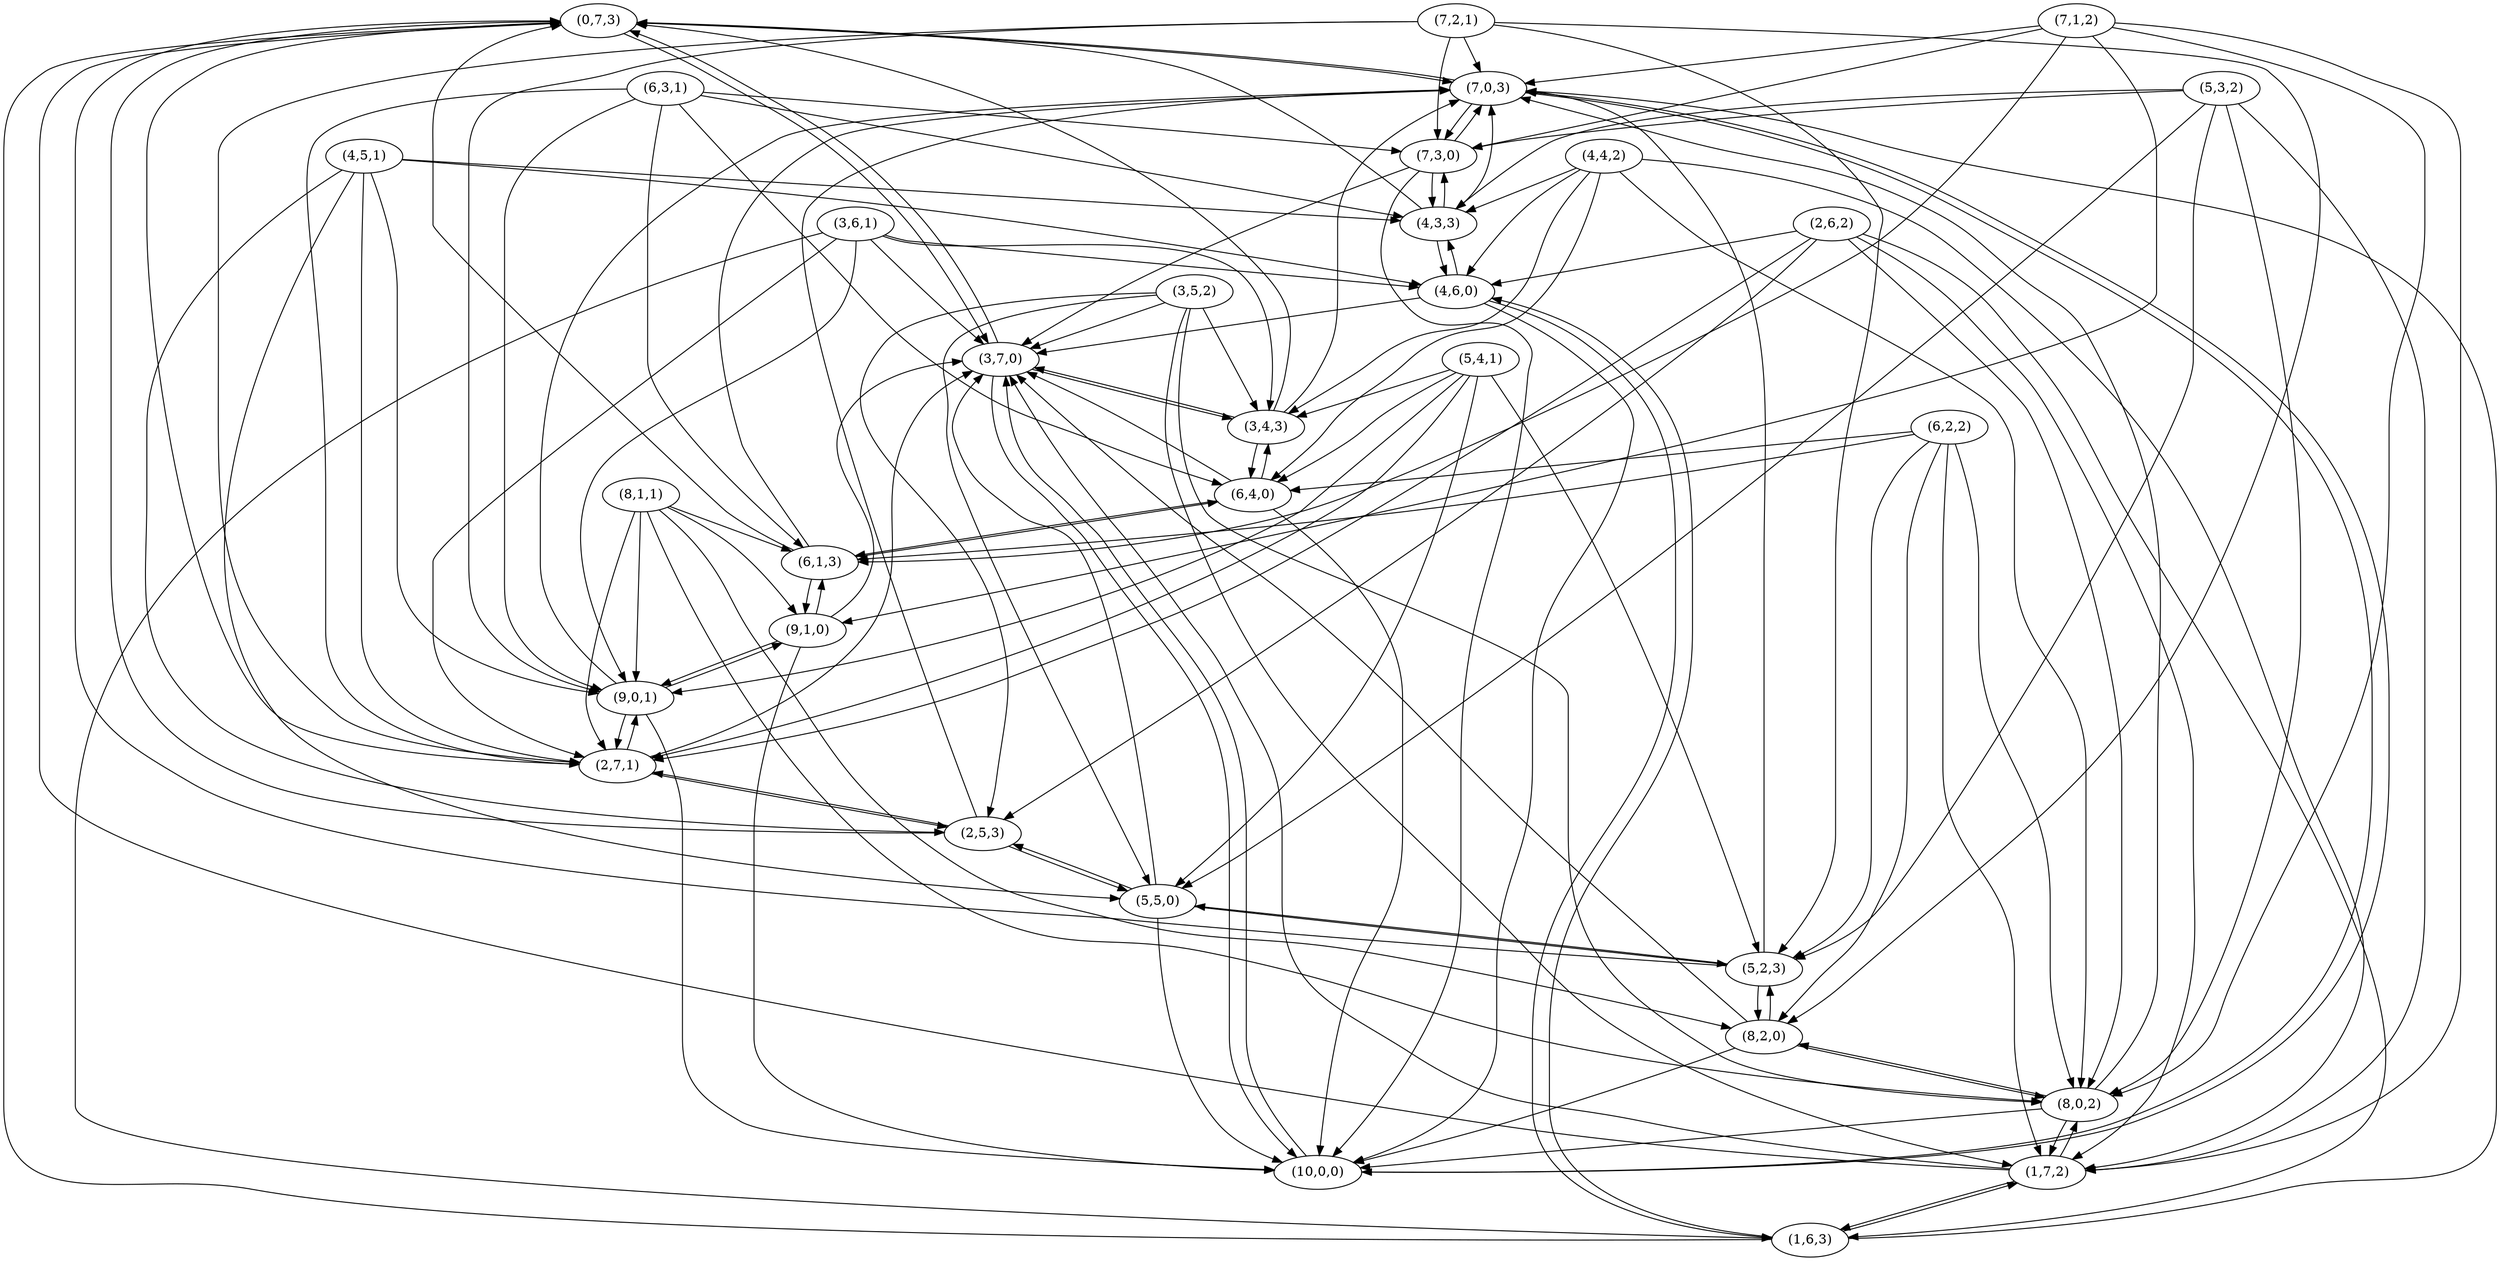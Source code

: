 digraph {
"(0,7,3)"->"(7,0,3)"
"(0,7,3)"->"(3,7,0)"
"(1,6,3)"->"(0,7,3)"
"(1,6,3)"->"(7,0,3)"
"(1,6,3)"->"(4,6,0)"
"(1,6,3)"->"(1,7,2)"
"(1,7,2)"->"(0,7,3)"
"(1,7,2)"->"(8,0,2)"
"(1,7,2)"->"(1,6,3)"
"(1,7,2)"->"(3,7,0)"
"(2,5,3)"->"(0,7,3)"
"(2,5,3)"->"(7,0,3)"
"(2,5,3)"->"(5,5,0)"
"(2,5,3)"->"(2,7,1)"
"(2,6,2)"->"(1,7,2)"
"(2,6,2)"->"(1,6,3)"
"(2,6,2)"->"(8,0,2)"
"(2,6,2)"->"(2,5,3)"
"(2,6,2)"->"(4,6,0)"
"(2,6,2)"->"(2,7,1)"
"(2,7,1)"->"(0,7,3)"
"(2,7,1)"->"(9,0,1)"
"(2,7,1)"->"(2,5,3)"
"(2,7,1)"->"(3,7,0)"
"(3,4,3)"->"(0,7,3)"
"(3,4,3)"->"(7,0,3)"
"(3,4,3)"->"(6,4,0)"
"(3,4,3)"->"(3,7,0)"
"(3,5,2)"->"(1,7,2)"
"(3,5,2)"->"(2,5,3)"
"(3,5,2)"->"(8,0,2)"
"(3,5,2)"->"(3,4,3)"
"(3,5,2)"->"(5,5,0)"
"(3,5,2)"->"(3,7,0)"
"(3,6,1)"->"(2,7,1)"
"(3,6,1)"->"(1,6,3)"
"(3,6,1)"->"(9,0,1)"
"(3,6,1)"->"(3,4,3)"
"(3,6,1)"->"(4,6,0)"
"(3,6,1)"->"(3,7,0)"
"(3,7,0)"->"(0,7,3)"
"(3,7,0)"->"(10,0,0)"
"(3,7,0)"->"(3,4,3)"
"(4,3,3)"->"(0,7,3)"
"(4,3,3)"->"(7,0,3)"
"(4,3,3)"->"(7,3,0)"
"(4,3,3)"->"(4,6,0)"
"(4,4,2)"->"(1,7,2)"
"(4,4,2)"->"(3,4,3)"
"(4,4,2)"->"(8,0,2)"
"(4,4,2)"->"(4,3,3)"
"(4,4,2)"->"(6,4,0)"
"(4,4,2)"->"(4,6,0)"
"(4,5,1)"->"(2,7,1)"
"(4,5,1)"->"(2,5,3)"
"(4,5,1)"->"(9,0,1)"
"(4,5,1)"->"(4,3,3)"
"(4,5,1)"->"(5,5,0)"
"(4,5,1)"->"(4,6,0)"
"(4,6,0)"->"(3,7,0)"
"(4,6,0)"->"(1,6,3)"
"(4,6,0)"->"(10,0,0)"
"(4,6,0)"->"(4,3,3)"
"(5,2,3)"->"(0,7,3)"
"(5,2,3)"->"(7,0,3)"
"(5,2,3)"->"(8,2,0)"
"(5,2,3)"->"(5,5,0)"
"(5,3,2)"->"(1,7,2)"
"(5,3,2)"->"(4,3,3)"
"(5,3,2)"->"(8,0,2)"
"(5,3,2)"->"(5,2,3)"
"(5,3,2)"->"(7,3,0)"
"(5,3,2)"->"(5,5,0)"
"(5,4,1)"->"(2,7,1)"
"(5,4,1)"->"(3,4,3)"
"(5,4,1)"->"(9,0,1)"
"(5,4,1)"->"(5,2,3)"
"(5,4,1)"->"(6,4,0)"
"(5,4,1)"->"(5,5,0)"
"(5,5,0)"->"(3,7,0)"
"(5,5,0)"->"(2,5,3)"
"(5,5,0)"->"(10,0,0)"
"(5,5,0)"->"(5,2,3)"
"(6,1,3)"->"(0,7,3)"
"(6,1,3)"->"(7,0,3)"
"(6,1,3)"->"(9,1,0)"
"(6,1,3)"->"(6,4,0)"
"(6,2,2)"->"(1,7,2)"
"(6,2,2)"->"(5,2,3)"
"(6,2,2)"->"(8,0,2)"
"(6,2,2)"->"(6,1,3)"
"(6,2,2)"->"(8,2,0)"
"(6,2,2)"->"(6,4,0)"
"(6,3,1)"->"(2,7,1)"
"(6,3,1)"->"(4,3,3)"
"(6,3,1)"->"(9,0,1)"
"(6,3,1)"->"(6,1,3)"
"(6,3,1)"->"(7,3,0)"
"(6,3,1)"->"(6,4,0)"
"(6,4,0)"->"(3,7,0)"
"(6,4,0)"->"(3,4,3)"
"(6,4,0)"->"(10,0,0)"
"(6,4,0)"->"(6,1,3)"
"(7,0,3)"->"(0,7,3)"
"(7,0,3)"->"(10,0,0)"
"(7,0,3)"->"(7,3,0)"
"(7,1,2)"->"(1,7,2)"
"(7,1,2)"->"(6,1,3)"
"(7,1,2)"->"(8,0,2)"
"(7,1,2)"->"(7,0,3)"
"(7,1,2)"->"(9,1,0)"
"(7,1,2)"->"(7,3,0)"
"(7,2,1)"->"(2,7,1)"
"(7,2,1)"->"(5,2,3)"
"(7,2,1)"->"(9,0,1)"
"(7,2,1)"->"(7,0,3)"
"(7,2,1)"->"(8,2,0)"
"(7,2,1)"->"(7,3,0)"
"(7,3,0)"->"(3,7,0)"
"(7,3,0)"->"(4,3,3)"
"(7,3,0)"->"(10,0,0)"
"(7,3,0)"->"(7,0,3)"
"(8,0,2)"->"(1,7,2)"
"(8,0,2)"->"(7,0,3)"
"(8,0,2)"->"(10,0,0)"
"(8,0,2)"->"(8,2,0)"
"(8,1,1)"->"(2,7,1)"
"(8,1,1)"->"(6,1,3)"
"(8,1,1)"->"(9,0,1)"
"(8,1,1)"->"(8,0,2)"
"(8,1,1)"->"(9,1,0)"
"(8,1,1)"->"(8,2,0)"
"(8,2,0)"->"(3,7,0)"
"(8,2,0)"->"(5,2,3)"
"(8,2,0)"->"(10,0,0)"
"(8,2,0)"->"(8,0,2)"
"(9,0,1)"->"(2,7,1)"
"(9,0,1)"->"(7,0,3)"
"(9,0,1)"->"(10,0,0)"
"(9,0,1)"->"(9,1,0)"
"(9,1,0)"->"(3,7,0)"
"(9,1,0)"->"(6,1,3)"
"(9,1,0)"->"(10,0,0)"
"(9,1,0)"->"(9,0,1)"
"(10,0,0)"->"(3,7,0)"
"(10,0,0)"->"(7,0,3)"
}
